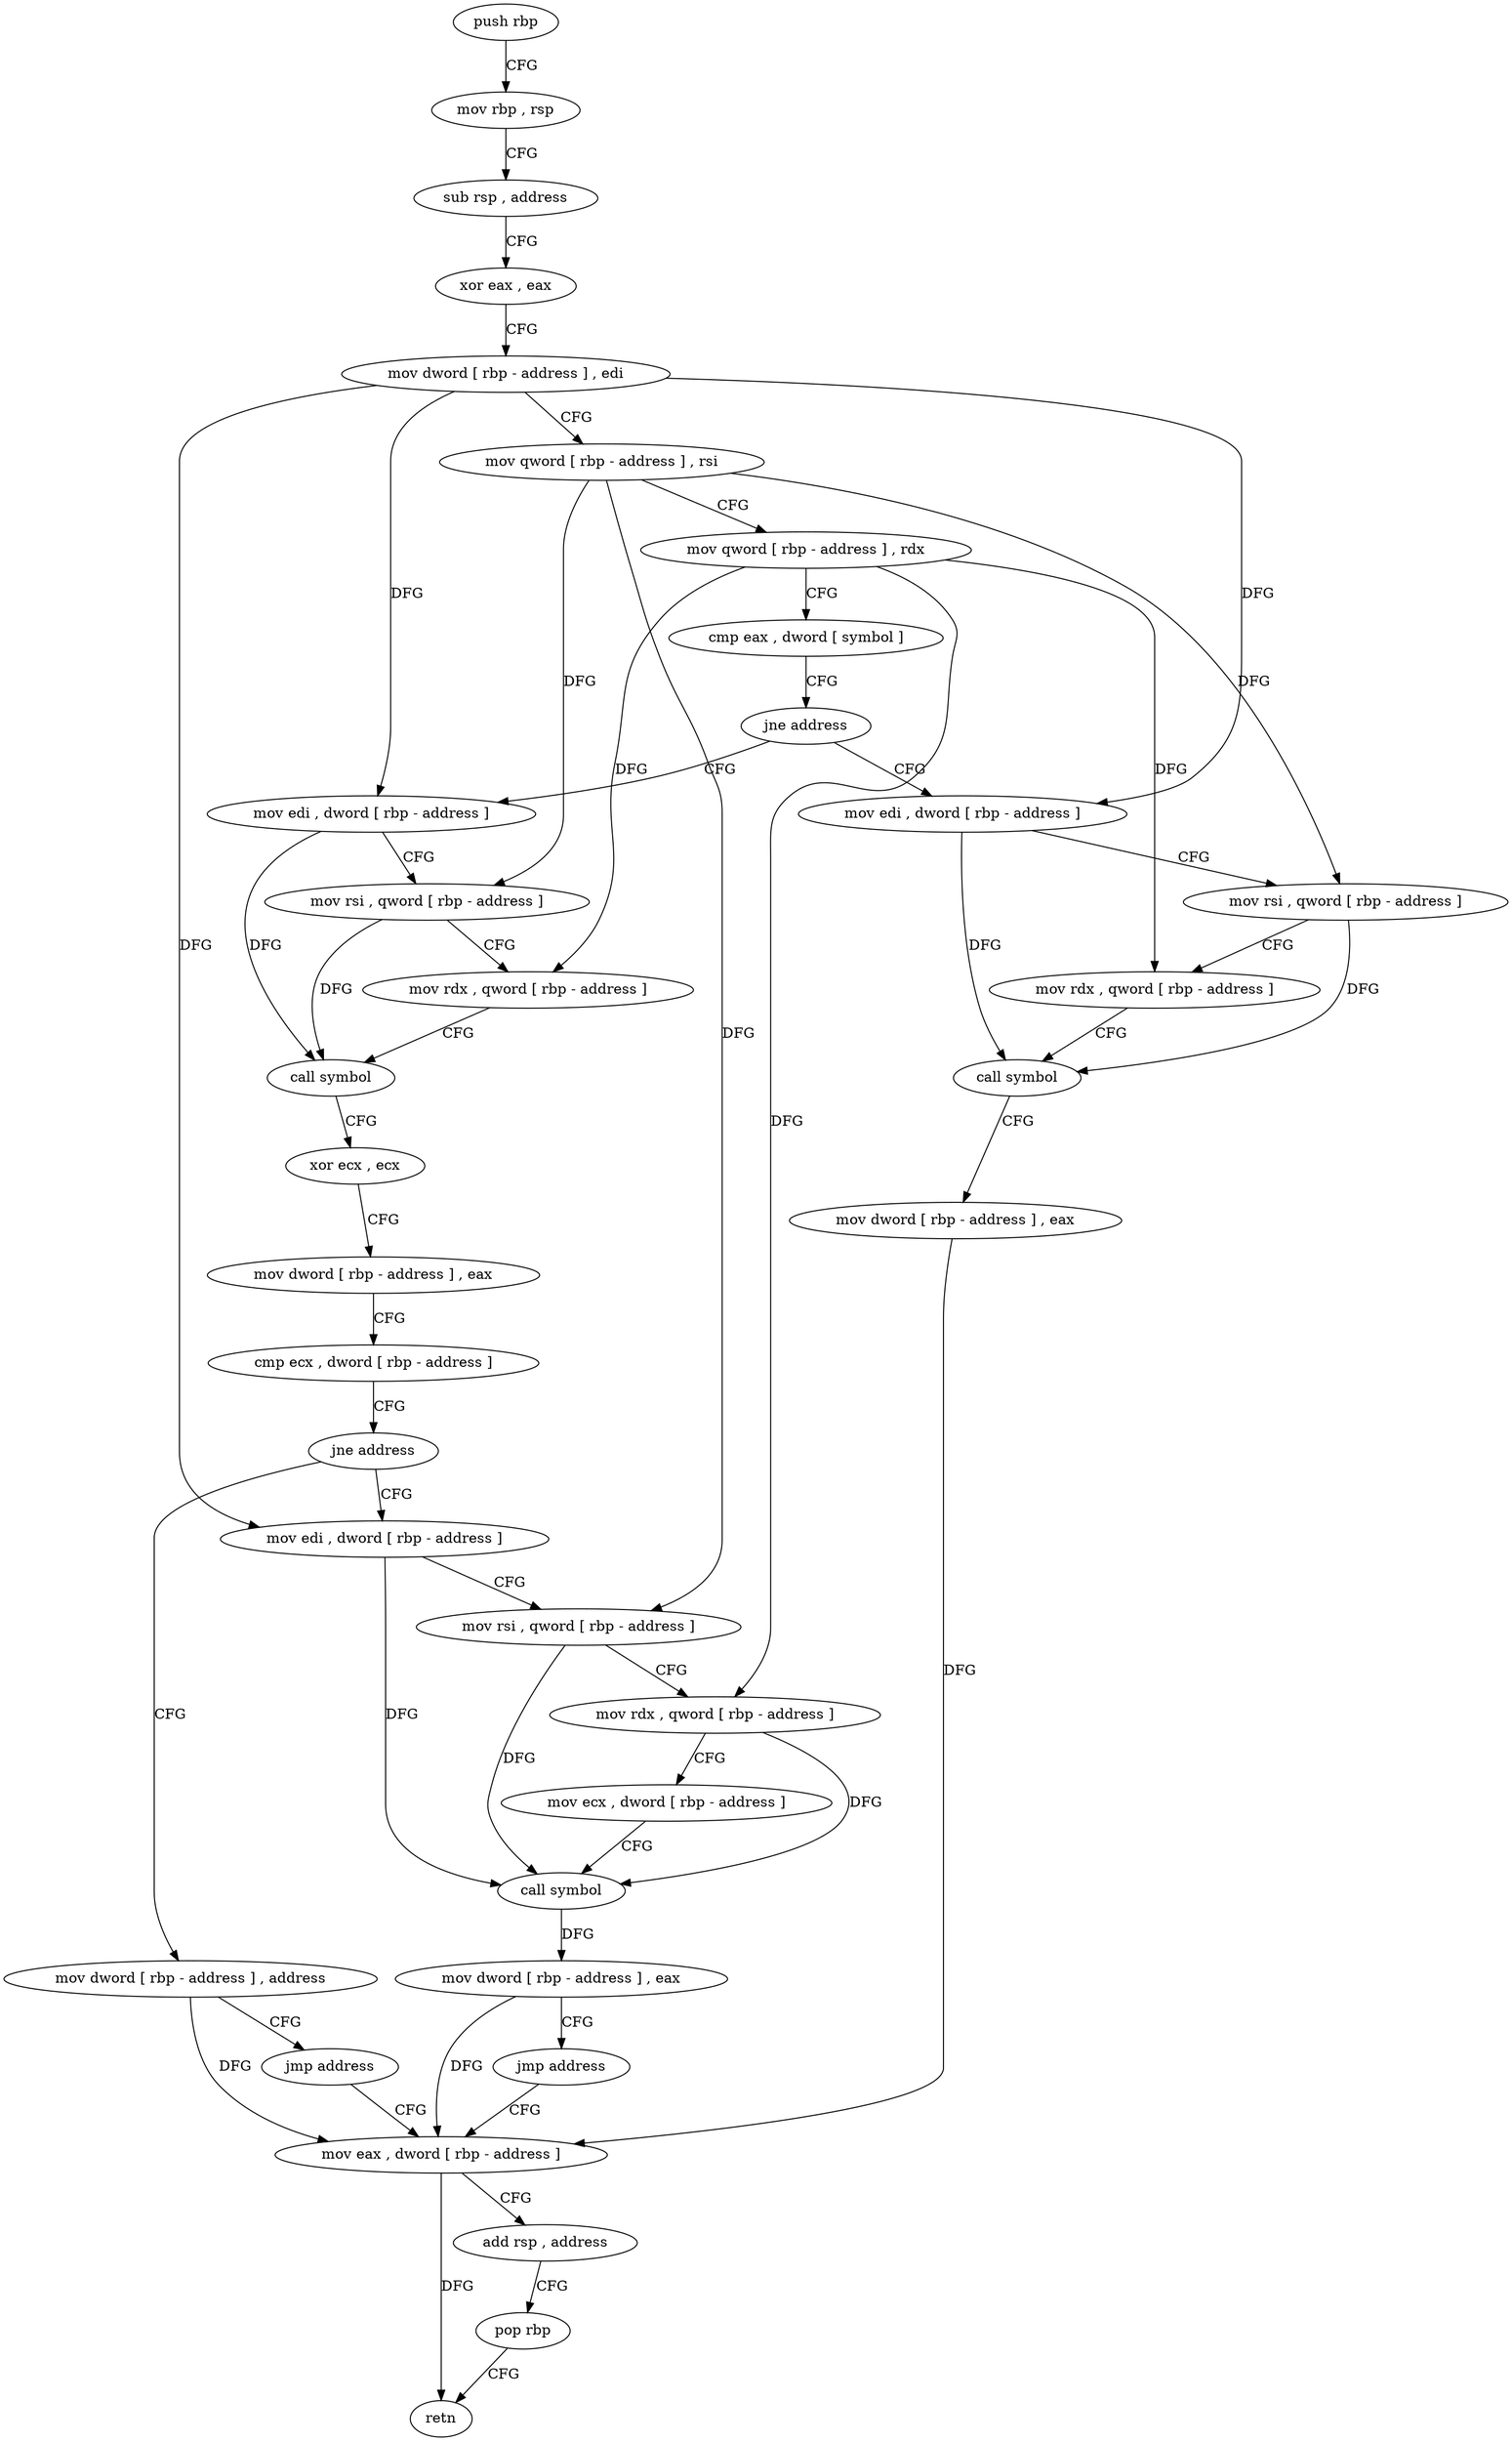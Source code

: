 digraph "func" {
"4264816" [label = "push rbp" ]
"4264817" [label = "mov rbp , rsp" ]
"4264820" [label = "sub rsp , address" ]
"4264824" [label = "xor eax , eax" ]
"4264826" [label = "mov dword [ rbp - address ] , edi" ]
"4264829" [label = "mov qword [ rbp - address ] , rsi" ]
"4264833" [label = "mov qword [ rbp - address ] , rdx" ]
"4264837" [label = "cmp eax , dword [ symbol ]" ]
"4264844" [label = "jne address" ]
"4264919" [label = "mov edi , dword [ rbp - address ]" ]
"4264850" [label = "mov edi , dword [ rbp - address ]" ]
"4264922" [label = "mov rsi , qword [ rbp - address ]" ]
"4264926" [label = "mov rdx , qword [ rbp - address ]" ]
"4264930" [label = "call symbol" ]
"4264935" [label = "mov dword [ rbp - address ] , eax" ]
"4264938" [label = "mov eax , dword [ rbp - address ]" ]
"4264853" [label = "mov rsi , qword [ rbp - address ]" ]
"4264857" [label = "mov rdx , qword [ rbp - address ]" ]
"4264861" [label = "call symbol" ]
"4264866" [label = "xor ecx , ecx" ]
"4264868" [label = "mov dword [ rbp - address ] , eax" ]
"4264871" [label = "cmp ecx , dword [ rbp - address ]" ]
"4264874" [label = "jne address" ]
"4264892" [label = "mov edi , dword [ rbp - address ]" ]
"4264880" [label = "mov dword [ rbp - address ] , address" ]
"4264895" [label = "mov rsi , qword [ rbp - address ]" ]
"4264899" [label = "mov rdx , qword [ rbp - address ]" ]
"4264903" [label = "mov ecx , dword [ rbp - address ]" ]
"4264906" [label = "call symbol" ]
"4264911" [label = "mov dword [ rbp - address ] , eax" ]
"4264914" [label = "jmp address" ]
"4264887" [label = "jmp address" ]
"4264941" [label = "add rsp , address" ]
"4264945" [label = "pop rbp" ]
"4264946" [label = "retn" ]
"4264816" -> "4264817" [ label = "CFG" ]
"4264817" -> "4264820" [ label = "CFG" ]
"4264820" -> "4264824" [ label = "CFG" ]
"4264824" -> "4264826" [ label = "CFG" ]
"4264826" -> "4264829" [ label = "CFG" ]
"4264826" -> "4264919" [ label = "DFG" ]
"4264826" -> "4264850" [ label = "DFG" ]
"4264826" -> "4264892" [ label = "DFG" ]
"4264829" -> "4264833" [ label = "CFG" ]
"4264829" -> "4264922" [ label = "DFG" ]
"4264829" -> "4264853" [ label = "DFG" ]
"4264829" -> "4264895" [ label = "DFG" ]
"4264833" -> "4264837" [ label = "CFG" ]
"4264833" -> "4264926" [ label = "DFG" ]
"4264833" -> "4264857" [ label = "DFG" ]
"4264833" -> "4264899" [ label = "DFG" ]
"4264837" -> "4264844" [ label = "CFG" ]
"4264844" -> "4264919" [ label = "CFG" ]
"4264844" -> "4264850" [ label = "CFG" ]
"4264919" -> "4264922" [ label = "CFG" ]
"4264919" -> "4264930" [ label = "DFG" ]
"4264850" -> "4264853" [ label = "CFG" ]
"4264850" -> "4264861" [ label = "DFG" ]
"4264922" -> "4264926" [ label = "CFG" ]
"4264922" -> "4264930" [ label = "DFG" ]
"4264926" -> "4264930" [ label = "CFG" ]
"4264930" -> "4264935" [ label = "CFG" ]
"4264935" -> "4264938" [ label = "DFG" ]
"4264938" -> "4264941" [ label = "CFG" ]
"4264938" -> "4264946" [ label = "DFG" ]
"4264853" -> "4264857" [ label = "CFG" ]
"4264853" -> "4264861" [ label = "DFG" ]
"4264857" -> "4264861" [ label = "CFG" ]
"4264861" -> "4264866" [ label = "CFG" ]
"4264866" -> "4264868" [ label = "CFG" ]
"4264868" -> "4264871" [ label = "CFG" ]
"4264871" -> "4264874" [ label = "CFG" ]
"4264874" -> "4264892" [ label = "CFG" ]
"4264874" -> "4264880" [ label = "CFG" ]
"4264892" -> "4264895" [ label = "CFG" ]
"4264892" -> "4264906" [ label = "DFG" ]
"4264880" -> "4264887" [ label = "CFG" ]
"4264880" -> "4264938" [ label = "DFG" ]
"4264895" -> "4264899" [ label = "CFG" ]
"4264895" -> "4264906" [ label = "DFG" ]
"4264899" -> "4264903" [ label = "CFG" ]
"4264899" -> "4264906" [ label = "DFG" ]
"4264903" -> "4264906" [ label = "CFG" ]
"4264906" -> "4264911" [ label = "DFG" ]
"4264911" -> "4264914" [ label = "CFG" ]
"4264911" -> "4264938" [ label = "DFG" ]
"4264914" -> "4264938" [ label = "CFG" ]
"4264887" -> "4264938" [ label = "CFG" ]
"4264941" -> "4264945" [ label = "CFG" ]
"4264945" -> "4264946" [ label = "CFG" ]
}
